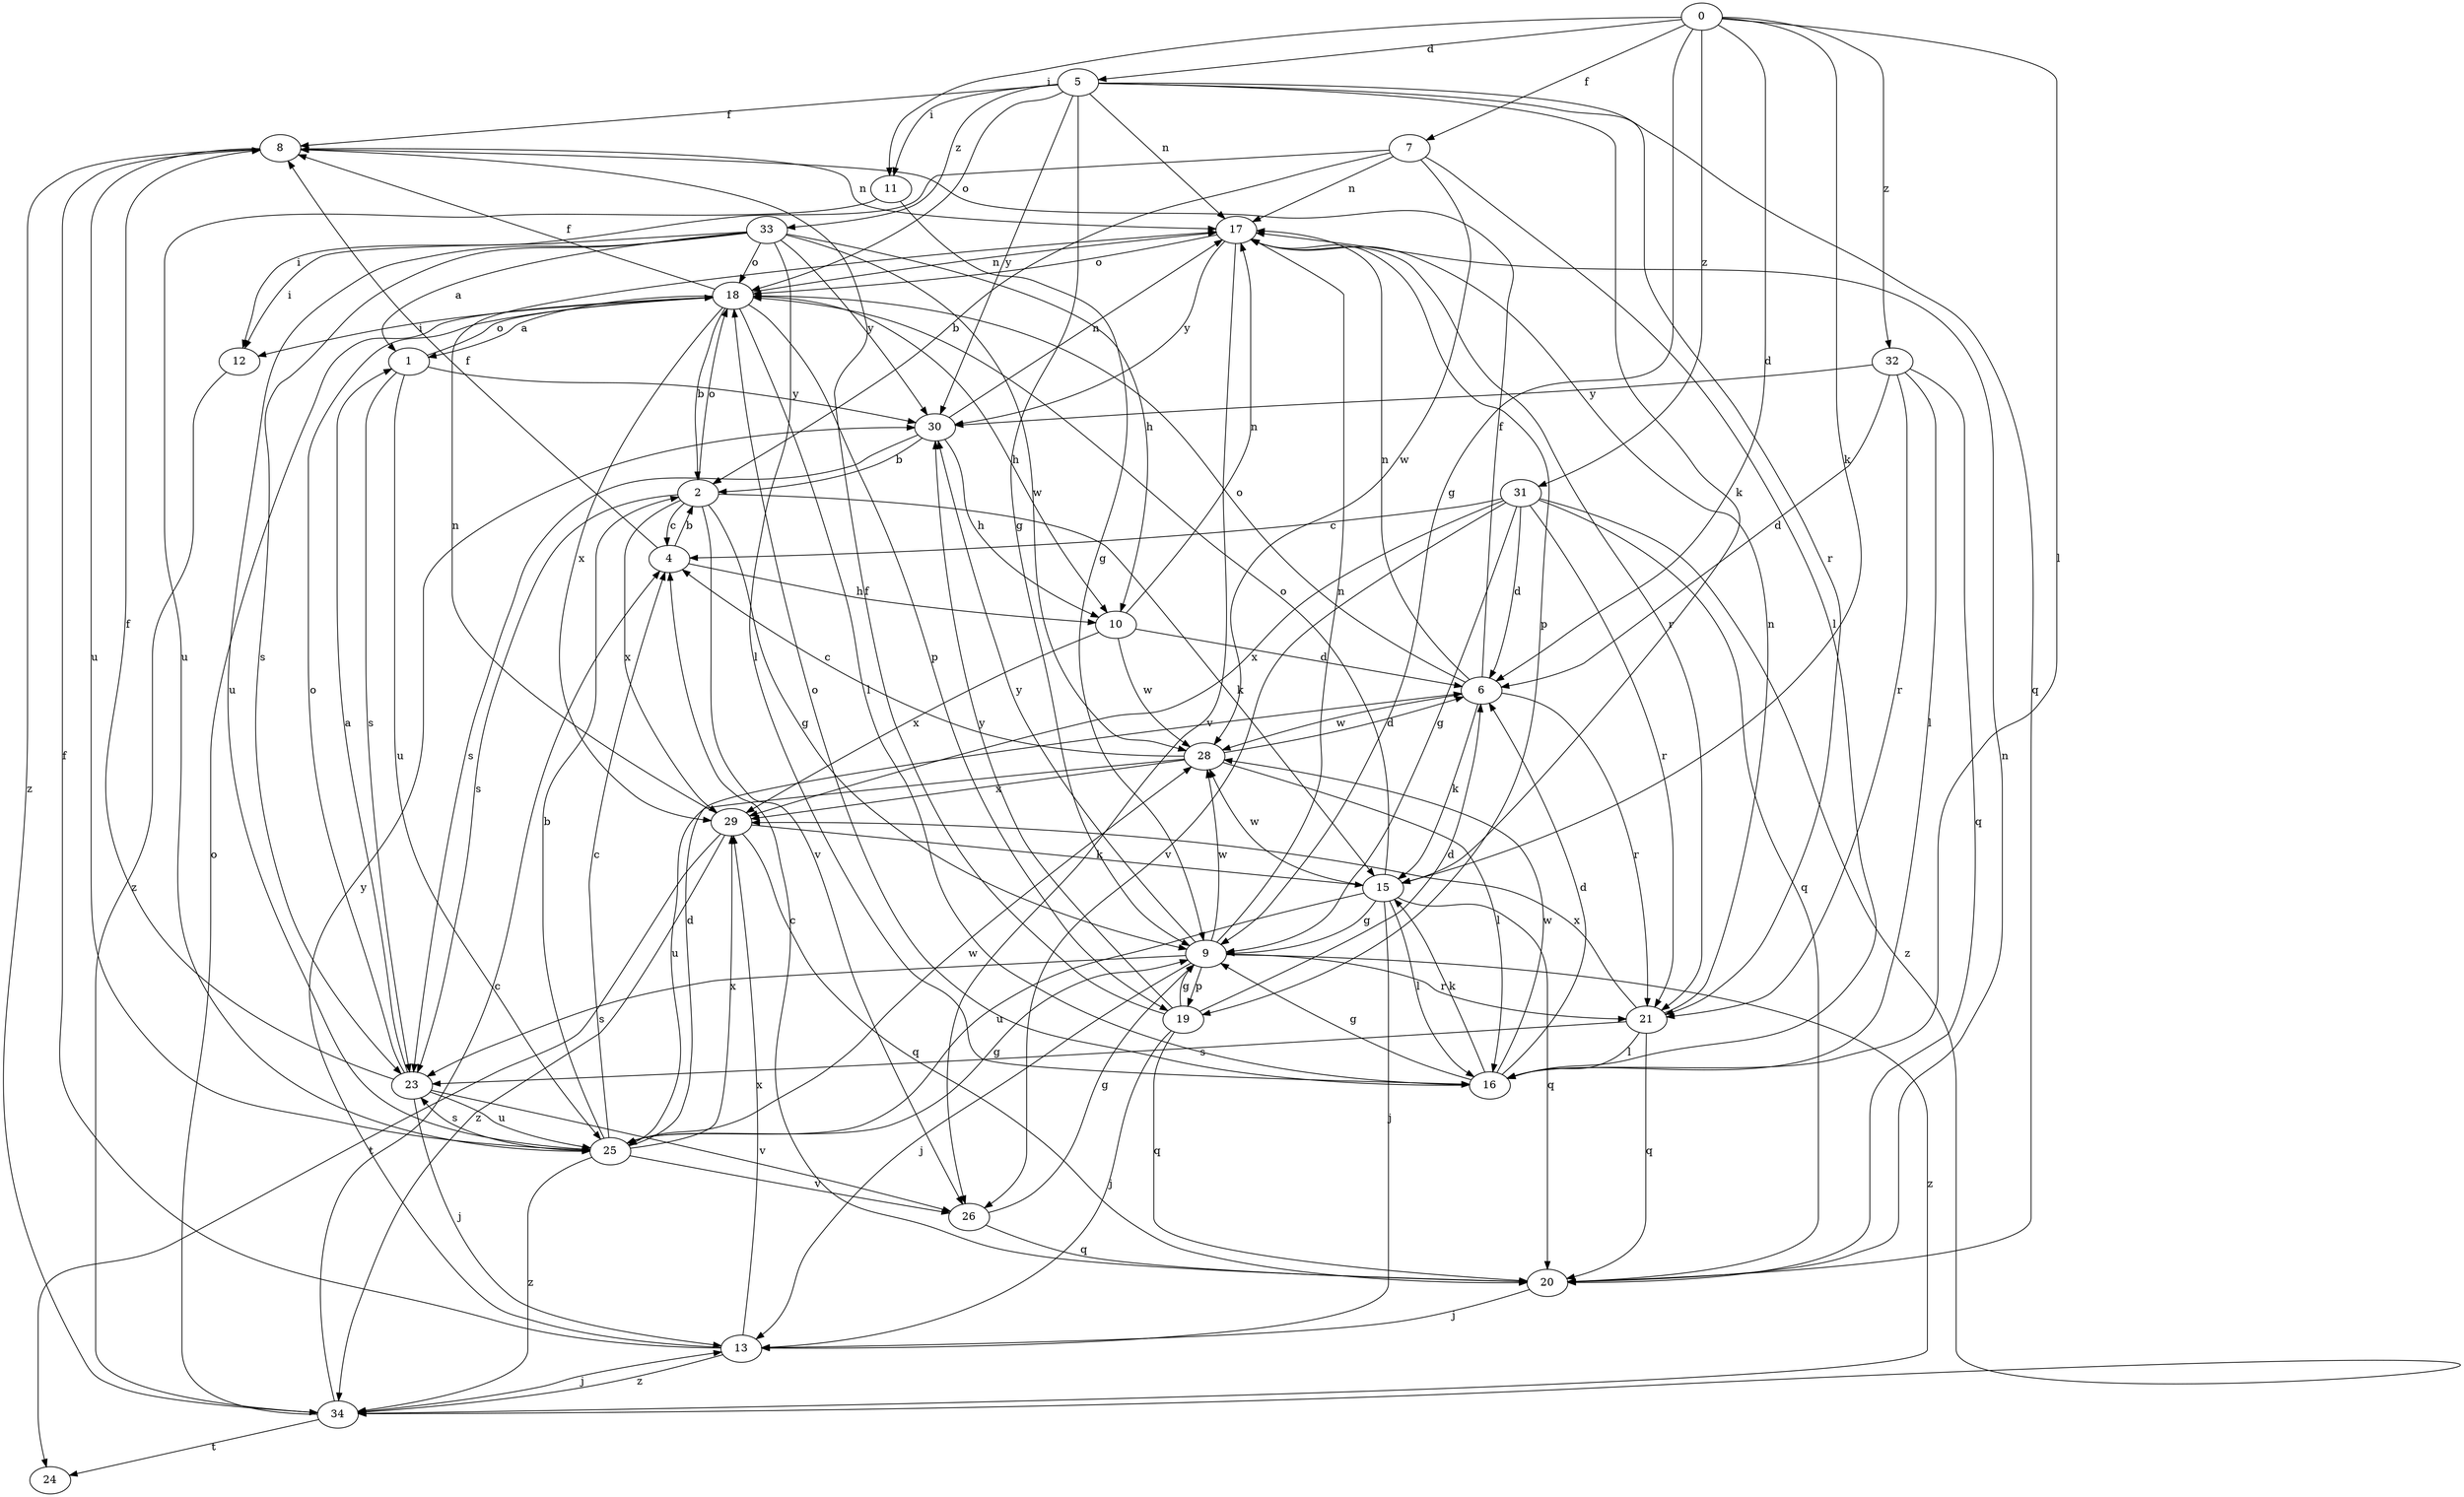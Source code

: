 strict digraph  {
0;
1;
2;
4;
5;
6;
7;
8;
9;
10;
11;
12;
13;
15;
16;
17;
18;
19;
20;
21;
23;
24;
25;
26;
28;
29;
30;
31;
32;
33;
34;
0 -> 5  [label=d];
0 -> 6  [label=d];
0 -> 7  [label=f];
0 -> 9  [label=g];
0 -> 11  [label=i];
0 -> 15  [label=k];
0 -> 16  [label=l];
0 -> 31  [label=z];
0 -> 32  [label=z];
1 -> 18  [label=o];
1 -> 23  [label=s];
1 -> 25  [label=u];
1 -> 30  [label=y];
2 -> 4  [label=c];
2 -> 9  [label=g];
2 -> 15  [label=k];
2 -> 18  [label=o];
2 -> 23  [label=s];
2 -> 26  [label=v];
2 -> 29  [label=x];
4 -> 2  [label=b];
4 -> 8  [label=f];
4 -> 10  [label=h];
5 -> 8  [label=f];
5 -> 9  [label=g];
5 -> 11  [label=i];
5 -> 15  [label=k];
5 -> 17  [label=n];
5 -> 18  [label=o];
5 -> 20  [label=q];
5 -> 21  [label=r];
5 -> 30  [label=y];
5 -> 33  [label=z];
6 -> 8  [label=f];
6 -> 15  [label=k];
6 -> 17  [label=n];
6 -> 18  [label=o];
6 -> 21  [label=r];
6 -> 28  [label=w];
7 -> 2  [label=b];
7 -> 12  [label=i];
7 -> 16  [label=l];
7 -> 17  [label=n];
7 -> 28  [label=w];
8 -> 17  [label=n];
8 -> 25  [label=u];
8 -> 34  [label=z];
9 -> 13  [label=j];
9 -> 17  [label=n];
9 -> 19  [label=p];
9 -> 21  [label=r];
9 -> 23  [label=s];
9 -> 28  [label=w];
9 -> 30  [label=y];
9 -> 34  [label=z];
10 -> 6  [label=d];
10 -> 17  [label=n];
10 -> 28  [label=w];
10 -> 29  [label=x];
11 -> 9  [label=g];
11 -> 25  [label=u];
12 -> 34  [label=z];
13 -> 8  [label=f];
13 -> 29  [label=x];
13 -> 30  [label=y];
13 -> 34  [label=z];
15 -> 9  [label=g];
15 -> 13  [label=j];
15 -> 16  [label=l];
15 -> 18  [label=o];
15 -> 20  [label=q];
15 -> 25  [label=u];
15 -> 28  [label=w];
16 -> 6  [label=d];
16 -> 9  [label=g];
16 -> 15  [label=k];
16 -> 18  [label=o];
16 -> 28  [label=w];
17 -> 18  [label=o];
17 -> 19  [label=p];
17 -> 21  [label=r];
17 -> 26  [label=v];
17 -> 30  [label=y];
18 -> 1  [label=a];
18 -> 2  [label=b];
18 -> 8  [label=f];
18 -> 10  [label=h];
18 -> 12  [label=i];
18 -> 16  [label=l];
18 -> 17  [label=n];
18 -> 19  [label=p];
18 -> 29  [label=x];
19 -> 6  [label=d];
19 -> 8  [label=f];
19 -> 9  [label=g];
19 -> 13  [label=j];
19 -> 20  [label=q];
19 -> 30  [label=y];
20 -> 4  [label=c];
20 -> 13  [label=j];
20 -> 17  [label=n];
21 -> 16  [label=l];
21 -> 17  [label=n];
21 -> 20  [label=q];
21 -> 23  [label=s];
21 -> 29  [label=x];
23 -> 1  [label=a];
23 -> 8  [label=f];
23 -> 13  [label=j];
23 -> 18  [label=o];
23 -> 25  [label=u];
23 -> 26  [label=v];
25 -> 2  [label=b];
25 -> 4  [label=c];
25 -> 6  [label=d];
25 -> 9  [label=g];
25 -> 23  [label=s];
25 -> 26  [label=v];
25 -> 28  [label=w];
25 -> 29  [label=x];
25 -> 34  [label=z];
26 -> 9  [label=g];
26 -> 20  [label=q];
28 -> 4  [label=c];
28 -> 6  [label=d];
28 -> 16  [label=l];
28 -> 25  [label=u];
28 -> 29  [label=x];
29 -> 15  [label=k];
29 -> 17  [label=n];
29 -> 20  [label=q];
29 -> 24  [label=t];
29 -> 34  [label=z];
30 -> 2  [label=b];
30 -> 10  [label=h];
30 -> 17  [label=n];
30 -> 23  [label=s];
31 -> 4  [label=c];
31 -> 6  [label=d];
31 -> 9  [label=g];
31 -> 20  [label=q];
31 -> 21  [label=r];
31 -> 26  [label=v];
31 -> 29  [label=x];
31 -> 34  [label=z];
32 -> 6  [label=d];
32 -> 16  [label=l];
32 -> 20  [label=q];
32 -> 21  [label=r];
32 -> 30  [label=y];
33 -> 1  [label=a];
33 -> 10  [label=h];
33 -> 12  [label=i];
33 -> 16  [label=l];
33 -> 18  [label=o];
33 -> 23  [label=s];
33 -> 25  [label=u];
33 -> 28  [label=w];
33 -> 30  [label=y];
34 -> 4  [label=c];
34 -> 13  [label=j];
34 -> 18  [label=o];
34 -> 24  [label=t];
}
